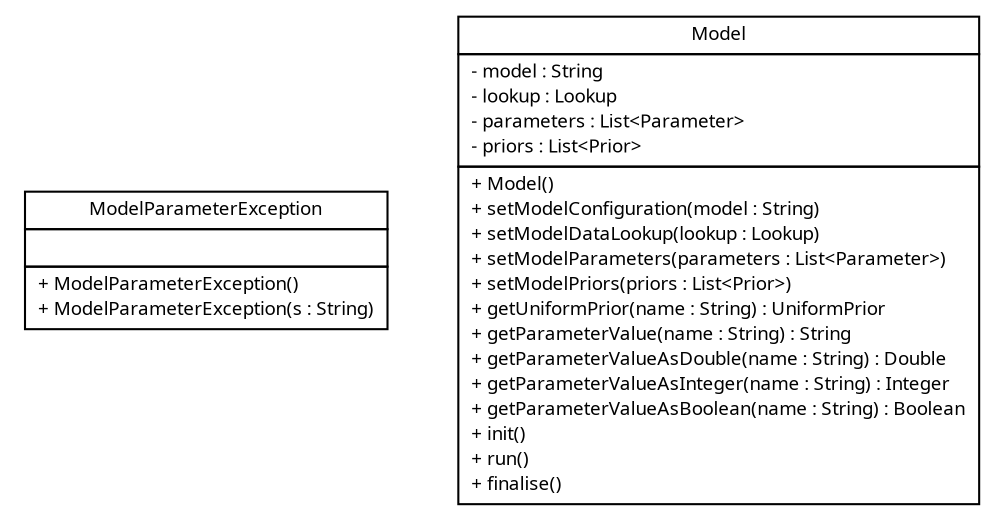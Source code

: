 #!/usr/local/bin/dot
#
# Class diagram 
# Generated by UMLGraph version R5_6 (http://www.umlgraph.org/)
#

digraph G {
	edge [fontname="Trebuchet MS",fontsize=10,labelfontname="Trebuchet MS",labelfontsize=10];
	node [fontname="Trebuchet MS",fontsize=10,shape=plaintext];
	nodesep=0.25;
	ranksep=0.5;
	// broadwick.model.ModelParameterException
	c1500 [label=<<table title="broadwick.model.ModelParameterException" border="0" cellborder="1" cellspacing="0" cellpadding="2" port="p" href="./ModelParameterException.html">
		<tr><td><table border="0" cellspacing="0" cellpadding="1">
<tr><td align="center" balign="center"><font face="Trebuchet MS"> ModelParameterException </font></td></tr>
		</table></td></tr>
		<tr><td><table border="0" cellspacing="0" cellpadding="1">
<tr><td align="left" balign="left">  </td></tr>
		</table></td></tr>
		<tr><td><table border="0" cellspacing="0" cellpadding="1">
<tr><td align="left" balign="left"> + ModelParameterException() </td></tr>
<tr><td align="left" balign="left"> + ModelParameterException(s : String) </td></tr>
		</table></td></tr>
		</table>>, URL="./ModelParameterException.html", fontname="Trebuchet MS", fontcolor="black", fontsize=9.0];
	// broadwick.model.Model
	c1501 [label=<<table title="broadwick.model.Model" border="0" cellborder="1" cellspacing="0" cellpadding="2" port="p" href="./Model.html">
		<tr><td><table border="0" cellspacing="0" cellpadding="1">
<tr><td align="center" balign="center"><font face="Trebuchet MS"> Model </font></td></tr>
		</table></td></tr>
		<tr><td><table border="0" cellspacing="0" cellpadding="1">
<tr><td align="left" balign="left"> - model : String </td></tr>
<tr><td align="left" balign="left"> - lookup : Lookup </td></tr>
<tr><td align="left" balign="left"> - parameters : List&lt;Parameter&gt; </td></tr>
<tr><td align="left" balign="left"> - priors : List&lt;Prior&gt; </td></tr>
		</table></td></tr>
		<tr><td><table border="0" cellspacing="0" cellpadding="1">
<tr><td align="left" balign="left"> + Model() </td></tr>
<tr><td align="left" balign="left"> + setModelConfiguration(model : String) </td></tr>
<tr><td align="left" balign="left"> + setModelDataLookup(lookup : Lookup) </td></tr>
<tr><td align="left" balign="left"> + setModelParameters(parameters : List&lt;Parameter&gt;) </td></tr>
<tr><td align="left" balign="left"> + setModelPriors(priors : List&lt;Prior&gt;) </td></tr>
<tr><td align="left" balign="left"> + getUniformPrior(name : String) : UniformPrior </td></tr>
<tr><td align="left" balign="left"> + getParameterValue(name : String) : String </td></tr>
<tr><td align="left" balign="left"> + getParameterValueAsDouble(name : String) : Double </td></tr>
<tr><td align="left" balign="left"> + getParameterValueAsInteger(name : String) : Integer </td></tr>
<tr><td align="left" balign="left"> + getParameterValueAsBoolean(name : String) : Boolean </td></tr>
<tr><td align="left" balign="left"><font face="Trebuchet MS" point-size="9.0"> + init() </font></td></tr>
<tr><td align="left" balign="left"><font face="Trebuchet MS" point-size="9.0"> + run() </font></td></tr>
<tr><td align="left" balign="left"><font face="Trebuchet MS" point-size="9.0"> + finalise() </font></td></tr>
		</table></td></tr>
		</table>>, URL="./Model.html", fontname="Trebuchet MS", fontcolor="black", fontsize=9.0];
}

